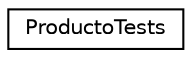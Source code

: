 digraph "Graphical Class Hierarchy"
{
 // INTERACTIVE_SVG=YES
 // LATEX_PDF_SIZE
  edge [fontname="Helvetica",fontsize="10",labelfontname="Helvetica",labelfontsize="10"];
  node [fontname="Helvetica",fontsize="10",shape=record];
  rankdir="LR";
  Node0 [label="ProductoTests",height=0.2,width=0.4,color="black", fillcolor="white", style="filled",URL="$classProductoTests.html",tooltip="Test para la clase Producto, creo instancia de Producto y verifico que sus campos sean correctos"];
}
